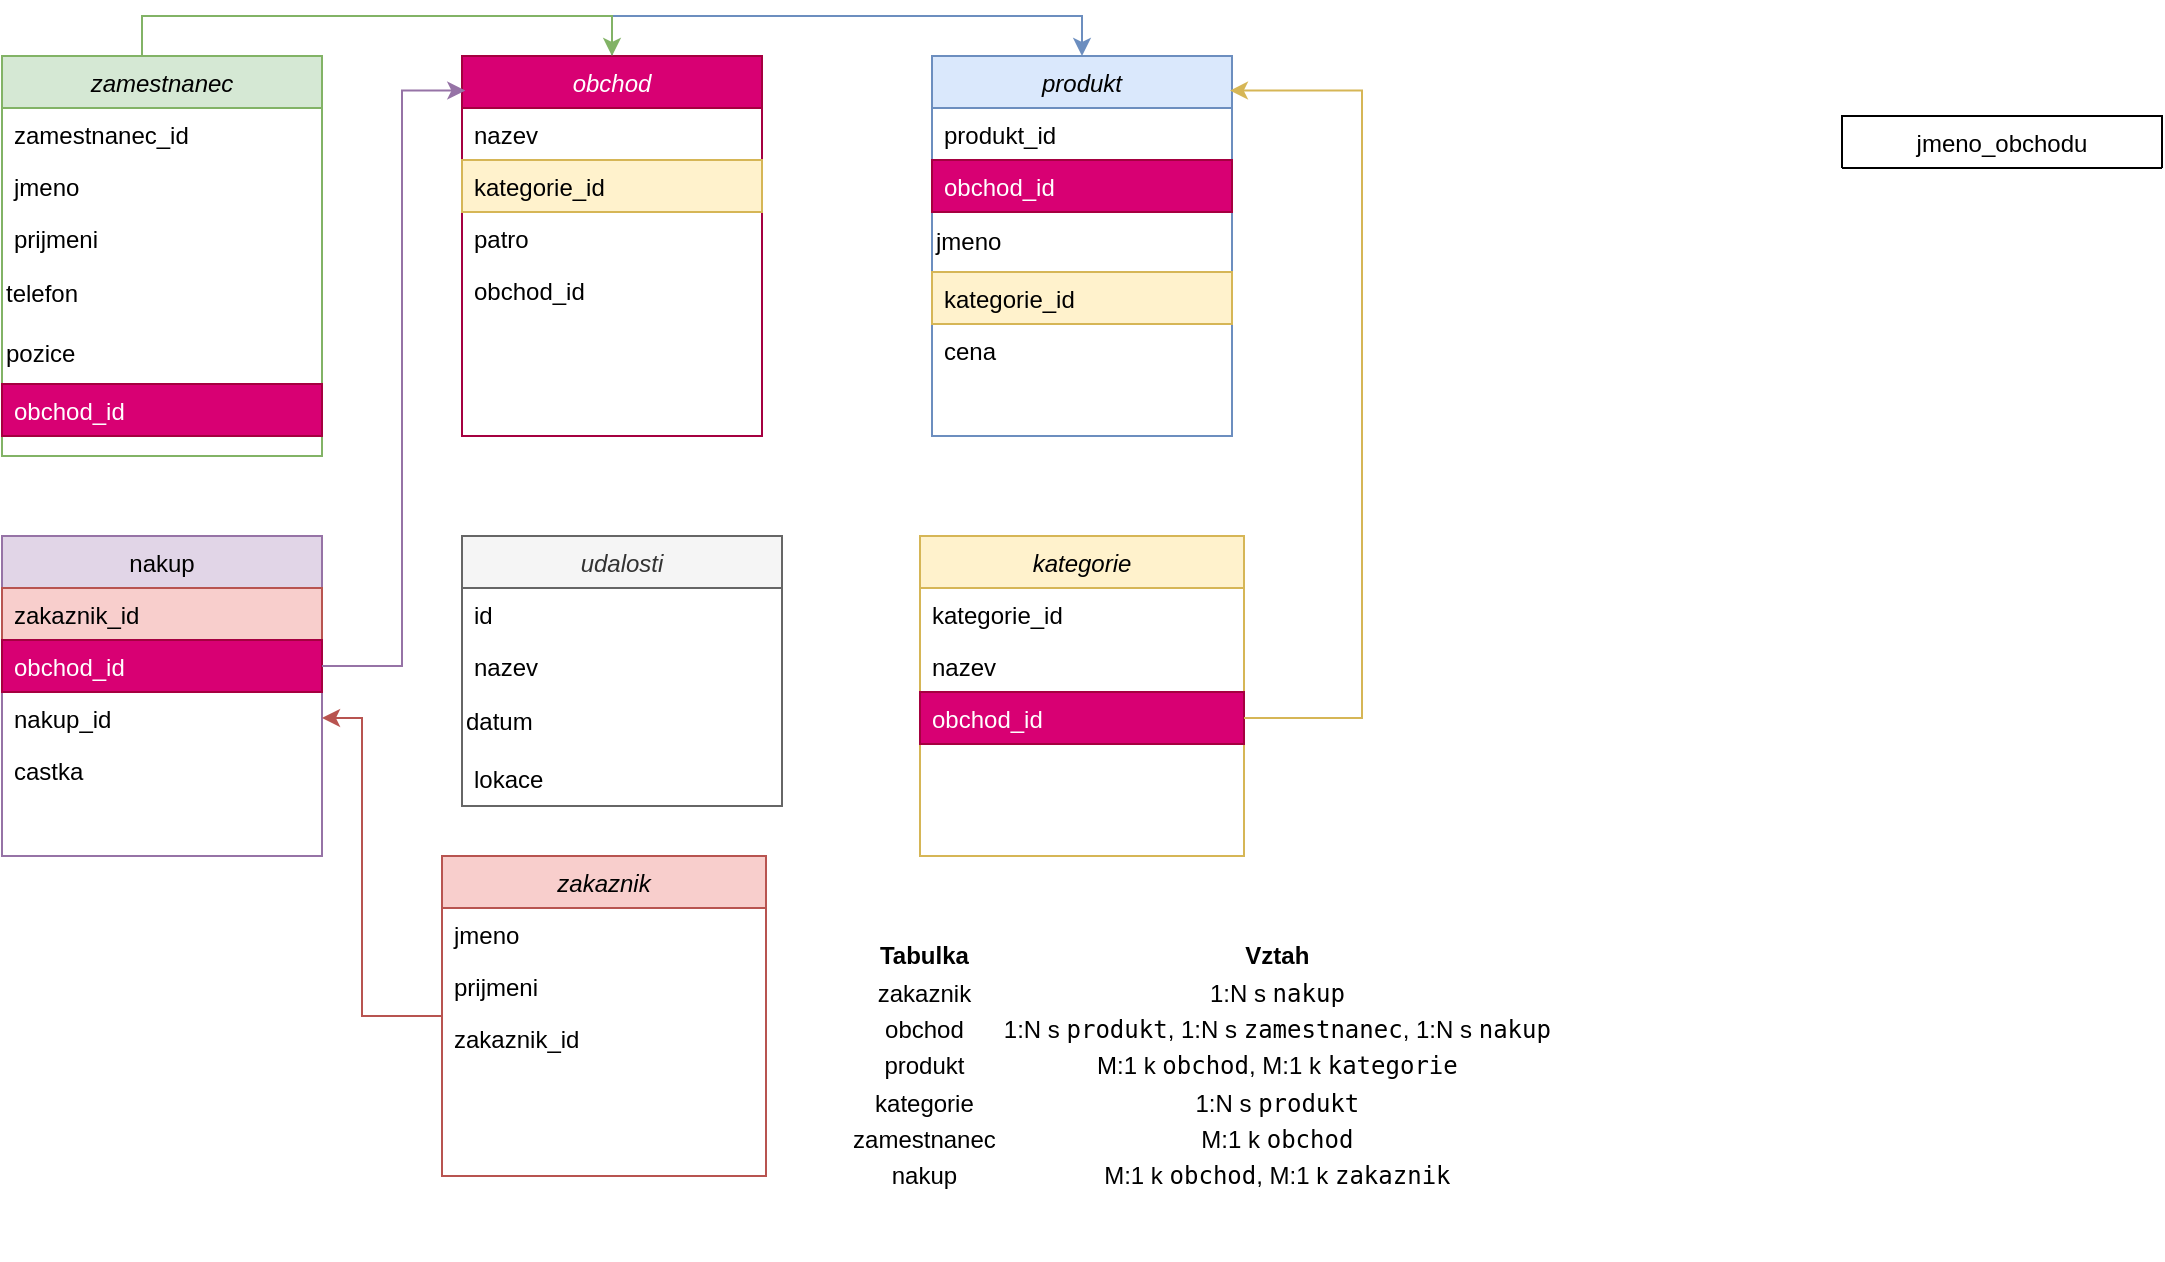 <mxfile version="26.2.14">
  <diagram id="C5RBs43oDa-KdzZeNtuy" name="Page-1">
    <mxGraphModel dx="1418" dy="794" grid="1" gridSize="10" guides="1" tooltips="1" connect="1" arrows="1" fold="1" page="1" pageScale="1" pageWidth="827" pageHeight="1169" math="0" shadow="0">
      <root>
        <mxCell id="WIyWlLk6GJQsqaUBKTNV-0" />
        <mxCell id="WIyWlLk6GJQsqaUBKTNV-1" parent="WIyWlLk6GJQsqaUBKTNV-0" />
        <mxCell id="WKFNVz5AG3YDTHMKEN8z-55" style="edgeStyle=orthogonalEdgeStyle;rounded=0;orthogonalLoop=1;jettySize=auto;html=1;entryX=0.5;entryY=0;entryDx=0;entryDy=0;fillColor=#dae8fc;strokeColor=#6c8ebf;" parent="WIyWlLk6GJQsqaUBKTNV-1" source="zkfFHV4jXpPFQw0GAbJ--0" target="WKFNVz5AG3YDTHMKEN8z-49" edge="1">
          <mxGeometry relative="1" as="geometry">
            <Array as="points">
              <mxPoint x="325" y="60" />
              <mxPoint x="560" y="60" />
            </Array>
          </mxGeometry>
        </mxCell>
        <mxCell id="zkfFHV4jXpPFQw0GAbJ--0" value="obchod" style="swimlane;fontStyle=2;align=center;verticalAlign=top;childLayout=stackLayout;horizontal=1;startSize=26;horizontalStack=0;resizeParent=1;resizeLast=0;collapsible=1;marginBottom=0;rounded=0;shadow=0;strokeWidth=1;fillColor=#d80073;fontColor=#ffffff;strokeColor=#A50040;" parent="WIyWlLk6GJQsqaUBKTNV-1" vertex="1">
          <mxGeometry x="250" y="80" width="150" height="190" as="geometry">
            <mxRectangle x="230" y="140" width="160" height="26" as="alternateBounds" />
          </mxGeometry>
        </mxCell>
        <mxCell id="zkfFHV4jXpPFQw0GAbJ--2" value="nazev" style="text;align=left;verticalAlign=top;spacingLeft=4;spacingRight=4;overflow=hidden;rotatable=0;points=[[0,0.5],[1,0.5]];portConstraint=eastwest;rounded=0;shadow=0;html=0;" parent="zkfFHV4jXpPFQw0GAbJ--0" vertex="1">
          <mxGeometry y="26" width="150" height="26" as="geometry" />
        </mxCell>
        <mxCell id="zkfFHV4jXpPFQw0GAbJ--1" value="kategorie_id" style="text;align=left;verticalAlign=top;spacingLeft=4;spacingRight=4;overflow=hidden;rotatable=0;points=[[0,0.5],[1,0.5]];portConstraint=eastwest;fillColor=#fff2cc;strokeColor=#d6b656;" parent="zkfFHV4jXpPFQw0GAbJ--0" vertex="1">
          <mxGeometry y="52" width="150" height="26" as="geometry" />
        </mxCell>
        <mxCell id="zkfFHV4jXpPFQw0GAbJ--3" value="patro" style="text;align=left;verticalAlign=top;spacingLeft=4;spacingRight=4;overflow=hidden;rotatable=0;points=[[0,0.5],[1,0.5]];portConstraint=eastwest;rounded=0;shadow=0;html=0;" parent="zkfFHV4jXpPFQw0GAbJ--0" vertex="1">
          <mxGeometry y="78" width="150" height="26" as="geometry" />
        </mxCell>
        <mxCell id="WKFNVz5AG3YDTHMKEN8z-38" value="obchod_id" style="text;align=left;verticalAlign=top;spacingLeft=4;spacingRight=4;overflow=hidden;rotatable=0;points=[[0,0.5],[1,0.5]];portConstraint=eastwest;rounded=0;shadow=0;html=0;" parent="zkfFHV4jXpPFQw0GAbJ--0" vertex="1">
          <mxGeometry y="104" width="150" height="26" as="geometry" />
        </mxCell>
        <mxCell id="zkfFHV4jXpPFQw0GAbJ--6" value="nakup" style="swimlane;fontStyle=0;align=center;verticalAlign=top;childLayout=stackLayout;horizontal=1;startSize=26;horizontalStack=0;resizeParent=1;resizeLast=0;collapsible=1;marginBottom=0;rounded=0;shadow=0;strokeWidth=1;fillColor=#e1d5e7;strokeColor=#9673a6;" parent="WIyWlLk6GJQsqaUBKTNV-1" vertex="1">
          <mxGeometry x="20" y="320" width="160" height="160" as="geometry">
            <mxRectangle x="130" y="380" width="160" height="26" as="alternateBounds" />
          </mxGeometry>
        </mxCell>
        <mxCell id="zkfFHV4jXpPFQw0GAbJ--7" value="zakaznik_id" style="text;align=left;verticalAlign=top;spacingLeft=4;spacingRight=4;overflow=hidden;rotatable=0;points=[[0,0.5],[1,0.5]];portConstraint=eastwest;fillColor=#f8cecc;strokeColor=#b85450;" parent="zkfFHV4jXpPFQw0GAbJ--6" vertex="1">
          <mxGeometry y="26" width="160" height="26" as="geometry" />
        </mxCell>
        <mxCell id="zkfFHV4jXpPFQw0GAbJ--8" value="obchod_id" style="text;align=left;verticalAlign=top;spacingLeft=4;spacingRight=4;overflow=hidden;rotatable=0;points=[[0,0.5],[1,0.5]];portConstraint=eastwest;rounded=0;shadow=0;html=0;fillColor=#d80073;fontColor=#ffffff;strokeColor=#A50040;" parent="zkfFHV4jXpPFQw0GAbJ--6" vertex="1">
          <mxGeometry y="52" width="160" height="26" as="geometry" />
        </mxCell>
        <mxCell id="zkfFHV4jXpPFQw0GAbJ--10" value="nakup_id" style="text;align=left;verticalAlign=top;spacingLeft=4;spacingRight=4;overflow=hidden;rotatable=0;points=[[0,0.5],[1,0.5]];portConstraint=eastwest;fontStyle=0;" parent="zkfFHV4jXpPFQw0GAbJ--6" vertex="1">
          <mxGeometry y="78" width="160" height="26" as="geometry" />
        </mxCell>
        <mxCell id="zkfFHV4jXpPFQw0GAbJ--11" value="castka" style="text;align=left;verticalAlign=top;spacingLeft=4;spacingRight=4;overflow=hidden;rotatable=0;points=[[0,0.5],[1,0.5]];portConstraint=eastwest;" parent="zkfFHV4jXpPFQw0GAbJ--6" vertex="1">
          <mxGeometry y="104" width="160" height="26" as="geometry" />
        </mxCell>
        <mxCell id="zkfFHV4jXpPFQw0GAbJ--17" value="jmeno_obchodu" style="swimlane;fontStyle=0;align=center;verticalAlign=top;childLayout=stackLayout;horizontal=1;startSize=26;horizontalStack=0;resizeParent=1;resizeLast=0;collapsible=1;marginBottom=0;rounded=0;shadow=0;strokeWidth=1;" parent="WIyWlLk6GJQsqaUBKTNV-1" vertex="1" collapsed="1">
          <mxGeometry x="940" y="110" width="160" height="26" as="geometry">
            <mxRectangle x="940" y="110" width="160" height="294" as="alternateBounds" />
          </mxGeometry>
        </mxCell>
        <mxCell id="zkfFHV4jXpPFQw0GAbJ--18" value="Kiko" style="text;align=left;verticalAlign=top;spacingLeft=4;spacingRight=4;overflow=hidden;rotatable=0;points=[[0,0.5],[1,0.5]];portConstraint=eastwest;" parent="zkfFHV4jXpPFQw0GAbJ--17" vertex="1">
          <mxGeometry y="26" width="160" height="26" as="geometry" />
        </mxCell>
        <mxCell id="zkfFHV4jXpPFQw0GAbJ--19" value="Sephora" style="text;align=left;verticalAlign=top;spacingLeft=4;spacingRight=4;overflow=hidden;rotatable=0;points=[[0,0.5],[1,0.5]];portConstraint=eastwest;rounded=0;shadow=0;html=0;" parent="zkfFHV4jXpPFQw0GAbJ--17" vertex="1">
          <mxGeometry y="52" width="160" height="26" as="geometry" />
        </mxCell>
        <mxCell id="zkfFHV4jXpPFQw0GAbJ--20" value="Starbucks" style="text;align=left;verticalAlign=top;spacingLeft=4;spacingRight=4;overflow=hidden;rotatable=0;points=[[0,0.5],[1,0.5]];portConstraint=eastwest;rounded=0;shadow=0;html=0;" parent="zkfFHV4jXpPFQw0GAbJ--17" vertex="1">
          <mxGeometry y="78" width="160" height="26" as="geometry" />
        </mxCell>
        <mxCell id="zkfFHV4jXpPFQw0GAbJ--21" value="Zara" style="text;align=left;verticalAlign=top;spacingLeft=4;spacingRight=4;overflow=hidden;rotatable=0;points=[[0,0.5],[1,0.5]];portConstraint=eastwest;rounded=0;shadow=0;html=0;" parent="zkfFHV4jXpPFQw0GAbJ--17" vertex="1">
          <mxGeometry y="104" width="160" height="26" as="geometry" />
        </mxCell>
        <mxCell id="WKFNVz5AG3YDTHMKEN8z-17" value="Stradivarius" style="text;align=left;verticalAlign=top;spacingLeft=4;spacingRight=4;overflow=hidden;rotatable=0;points=[[0,0.5],[1,0.5]];portConstraint=eastwest;rounded=0;shadow=0;html=0;" parent="zkfFHV4jXpPFQw0GAbJ--17" vertex="1">
          <mxGeometry y="130" width="160" height="26" as="geometry" />
        </mxCell>
        <mxCell id="zkfFHV4jXpPFQw0GAbJ--24" value="Dior" style="text;align=left;verticalAlign=top;spacingLeft=4;spacingRight=4;overflow=hidden;rotatable=0;points=[[0,0.5],[1,0.5]];portConstraint=eastwest;" parent="zkfFHV4jXpPFQw0GAbJ--17" vertex="1">
          <mxGeometry y="156" width="160" height="26" as="geometry" />
        </mxCell>
        <mxCell id="zkfFHV4jXpPFQw0GAbJ--25" value="Forever21" style="text;align=left;verticalAlign=top;spacingLeft=4;spacingRight=4;overflow=hidden;rotatable=0;points=[[0,0.5],[1,0.5]];portConstraint=eastwest;" parent="zkfFHV4jXpPFQw0GAbJ--17" vertex="1">
          <mxGeometry y="182" width="160" height="26" as="geometry" />
        </mxCell>
        <mxCell id="WKFNVz5AG3YDTHMKEN8z-5" value="Foot locker" style="text;align=left;verticalAlign=top;spacingLeft=4;spacingRight=4;overflow=hidden;rotatable=0;points=[[0,0.5],[1,0.5]];portConstraint=eastwest;" parent="zkfFHV4jXpPFQw0GAbJ--17" vertex="1">
          <mxGeometry y="208" width="160" height="26" as="geometry" />
        </mxCell>
        <mxCell id="WKFNVz5AG3YDTHMKEN8z-7" value="comebuy" style="text;html=1;align=left;verticalAlign=middle;whiteSpace=wrap;rounded=0;" parent="zkfFHV4jXpPFQw0GAbJ--17" vertex="1">
          <mxGeometry y="234" width="160" height="30" as="geometry" />
        </mxCell>
        <mxCell id="WKFNVz5AG3YDTHMKEN8z-23" value="parking" style="text;html=1;align=left;verticalAlign=middle;whiteSpace=wrap;rounded=0;" parent="zkfFHV4jXpPFQw0GAbJ--17" vertex="1">
          <mxGeometry y="264" width="160" height="30" as="geometry" />
        </mxCell>
        <mxCell id="WKFNVz5AG3YDTHMKEN8z-76" style="edgeStyle=orthogonalEdgeStyle;rounded=0;orthogonalLoop=1;jettySize=auto;html=1;entryX=0.5;entryY=0;entryDx=0;entryDy=0;fillColor=#d5e8d4;strokeColor=#82b366;" parent="WIyWlLk6GJQsqaUBKTNV-1" source="WKFNVz5AG3YDTHMKEN8z-18" target="zkfFHV4jXpPFQw0GAbJ--0" edge="1">
          <mxGeometry relative="1" as="geometry">
            <Array as="points">
              <mxPoint x="90" y="60" />
              <mxPoint x="325" y="60" />
            </Array>
          </mxGeometry>
        </mxCell>
        <mxCell id="WKFNVz5AG3YDTHMKEN8z-18" value="zamestnanec" style="swimlane;fontStyle=2;align=center;verticalAlign=top;childLayout=stackLayout;horizontal=1;startSize=26;horizontalStack=0;resizeParent=1;resizeLast=0;collapsible=1;marginBottom=0;rounded=0;shadow=0;strokeWidth=1;fillColor=#d5e8d4;strokeColor=#82b366;" parent="WIyWlLk6GJQsqaUBKTNV-1" vertex="1">
          <mxGeometry x="20" y="80" width="160" height="200" as="geometry">
            <mxRectangle x="230" y="140" width="160" height="26" as="alternateBounds" />
          </mxGeometry>
        </mxCell>
        <mxCell id="WKFNVz5AG3YDTHMKEN8z-19" value="zamestnanec_id" style="text;align=left;verticalAlign=top;spacingLeft=4;spacingRight=4;overflow=hidden;rotatable=0;points=[[0,0.5],[1,0.5]];portConstraint=eastwest;" parent="WKFNVz5AG3YDTHMKEN8z-18" vertex="1">
          <mxGeometry y="26" width="160" height="26" as="geometry" />
        </mxCell>
        <mxCell id="WKFNVz5AG3YDTHMKEN8z-20" value="jmeno" style="text;align=left;verticalAlign=top;spacingLeft=4;spacingRight=4;overflow=hidden;rotatable=0;points=[[0,0.5],[1,0.5]];portConstraint=eastwest;rounded=0;shadow=0;html=0;" parent="WKFNVz5AG3YDTHMKEN8z-18" vertex="1">
          <mxGeometry y="52" width="160" height="26" as="geometry" />
        </mxCell>
        <mxCell id="WKFNVz5AG3YDTHMKEN8z-21" value="prijmeni" style="text;align=left;verticalAlign=top;spacingLeft=4;spacingRight=4;overflow=hidden;rotatable=0;points=[[0,0.5],[1,0.5]];portConstraint=eastwest;rounded=0;shadow=0;html=0;" parent="WKFNVz5AG3YDTHMKEN8z-18" vertex="1">
          <mxGeometry y="78" width="160" height="26" as="geometry" />
        </mxCell>
        <mxCell id="WKFNVz5AG3YDTHMKEN8z-22" value="telefon" style="text;html=1;align=left;verticalAlign=middle;resizable=0;points=[];autosize=1;strokeColor=none;fillColor=none;" parent="WKFNVz5AG3YDTHMKEN8z-18" vertex="1">
          <mxGeometry y="104" width="160" height="30" as="geometry" />
        </mxCell>
        <mxCell id="WKFNVz5AG3YDTHMKEN8z-41" value="pozice" style="text;html=1;align=left;verticalAlign=middle;resizable=0;points=[];autosize=1;strokeColor=none;fillColor=none;" parent="WKFNVz5AG3YDTHMKEN8z-18" vertex="1">
          <mxGeometry y="134" width="160" height="30" as="geometry" />
        </mxCell>
        <mxCell id="WKFNVz5AG3YDTHMKEN8z-67" value="obchod_id" style="text;align=left;verticalAlign=top;spacingLeft=4;spacingRight=4;overflow=hidden;rotatable=0;points=[[0,0.5],[1,0.5]];portConstraint=eastwest;rounded=0;shadow=0;html=0;fillColor=#d80073;fontColor=#ffffff;strokeColor=#A50040;" parent="WKFNVz5AG3YDTHMKEN8z-18" vertex="1">
          <mxGeometry y="164" width="160" height="26" as="geometry" />
        </mxCell>
        <mxCell id="WKFNVz5AG3YDTHMKEN8z-83" style="edgeStyle=orthogonalEdgeStyle;rounded=0;orthogonalLoop=1;jettySize=auto;html=1;fillColor=#f8cecc;strokeColor=#b85450;" parent="WIyWlLk6GJQsqaUBKTNV-1" source="WKFNVz5AG3YDTHMKEN8z-31" target="zkfFHV4jXpPFQw0GAbJ--10" edge="1">
          <mxGeometry relative="1" as="geometry">
            <Array as="points">
              <mxPoint x="200" y="560" />
              <mxPoint x="200" y="411" />
            </Array>
          </mxGeometry>
        </mxCell>
        <mxCell id="WKFNVz5AG3YDTHMKEN8z-31" value="zakaznik" style="swimlane;fontStyle=2;align=center;verticalAlign=top;childLayout=stackLayout;horizontal=1;startSize=26;horizontalStack=0;resizeParent=1;resizeLast=0;collapsible=1;marginBottom=0;rounded=0;shadow=0;strokeWidth=1;fillColor=#f8cecc;strokeColor=#b85450;" parent="WIyWlLk6GJQsqaUBKTNV-1" vertex="1">
          <mxGeometry x="240" y="480" width="162" height="160" as="geometry">
            <mxRectangle x="230" y="140" width="160" height="26" as="alternateBounds" />
          </mxGeometry>
        </mxCell>
        <mxCell id="WKFNVz5AG3YDTHMKEN8z-32" value="jmeno" style="text;align=left;verticalAlign=top;spacingLeft=4;spacingRight=4;overflow=hidden;rotatable=0;points=[[0,0.5],[1,0.5]];portConstraint=eastwest;" parent="WKFNVz5AG3YDTHMKEN8z-31" vertex="1">
          <mxGeometry y="26" width="162" height="26" as="geometry" />
        </mxCell>
        <mxCell id="WKFNVz5AG3YDTHMKEN8z-33" value="prijmeni" style="text;align=left;verticalAlign=top;spacingLeft=4;spacingRight=4;overflow=hidden;rotatable=0;points=[[0,0.5],[1,0.5]];portConstraint=eastwest;rounded=0;shadow=0;html=0;" parent="WKFNVz5AG3YDTHMKEN8z-31" vertex="1">
          <mxGeometry y="52" width="162" height="26" as="geometry" />
        </mxCell>
        <mxCell id="WKFNVz5AG3YDTHMKEN8z-40" value="zakaznik_id" style="text;align=left;verticalAlign=top;spacingLeft=4;spacingRight=4;overflow=hidden;rotatable=0;points=[[0,0.5],[1,0.5]];portConstraint=eastwest;rounded=0;shadow=0;html=0;" parent="WKFNVz5AG3YDTHMKEN8z-31" vertex="1">
          <mxGeometry y="78" width="162" height="26" as="geometry" />
        </mxCell>
        <mxCell id="WKFNVz5AG3YDTHMKEN8z-43" value="udalosti" style="swimlane;fontStyle=2;align=center;verticalAlign=top;childLayout=stackLayout;horizontal=1;startSize=26;horizontalStack=0;resizeParent=1;resizeLast=0;collapsible=1;marginBottom=0;rounded=0;shadow=0;strokeWidth=1;fillColor=#f5f5f5;fontColor=#333333;strokeColor=#666666;" parent="WIyWlLk6GJQsqaUBKTNV-1" vertex="1">
          <mxGeometry x="250" y="320" width="160" height="135" as="geometry">
            <mxRectangle x="230" y="140" width="160" height="26" as="alternateBounds" />
          </mxGeometry>
        </mxCell>
        <mxCell id="WKFNVz5AG3YDTHMKEN8z-44" value="id" style="text;align=left;verticalAlign=top;spacingLeft=4;spacingRight=4;overflow=hidden;rotatable=0;points=[[0,0.5],[1,0.5]];portConstraint=eastwest;rounded=0;shadow=0;html=0;" parent="WKFNVz5AG3YDTHMKEN8z-43" vertex="1">
          <mxGeometry y="26" width="160" height="26" as="geometry" />
        </mxCell>
        <mxCell id="WKFNVz5AG3YDTHMKEN8z-45" value="nazev" style="text;align=left;verticalAlign=top;spacingLeft=4;spacingRight=4;overflow=hidden;rotatable=0;points=[[0,0.5],[1,0.5]];portConstraint=eastwest;" parent="WKFNVz5AG3YDTHMKEN8z-43" vertex="1">
          <mxGeometry y="52" width="160" height="26" as="geometry" />
        </mxCell>
        <mxCell id="WKFNVz5AG3YDTHMKEN8z-46" value="datum" style="text;html=1;align=left;verticalAlign=middle;resizable=0;points=[];autosize=1;strokeColor=none;fillColor=none;" parent="WKFNVz5AG3YDTHMKEN8z-43" vertex="1">
          <mxGeometry y="78" width="160" height="30" as="geometry" />
        </mxCell>
        <mxCell id="WKFNVz5AG3YDTHMKEN8z-47" value="lokace" style="text;align=left;verticalAlign=top;spacingLeft=4;spacingRight=4;overflow=hidden;rotatable=0;points=[[0,0.5],[1,0.5]];portConstraint=eastwest;rounded=0;shadow=0;html=0;" parent="WKFNVz5AG3YDTHMKEN8z-43" vertex="1">
          <mxGeometry y="108" width="160" height="26" as="geometry" />
        </mxCell>
        <mxCell id="WKFNVz5AG3YDTHMKEN8z-49" value="produkt" style="swimlane;fontStyle=2;align=center;verticalAlign=top;childLayout=stackLayout;horizontal=1;startSize=26;horizontalStack=0;resizeParent=1;resizeLast=0;collapsible=1;marginBottom=0;rounded=0;shadow=0;strokeWidth=1;fillColor=#dae8fc;strokeColor=#6c8ebf;" parent="WIyWlLk6GJQsqaUBKTNV-1" vertex="1">
          <mxGeometry x="485" y="80" width="150" height="190" as="geometry">
            <mxRectangle x="230" y="140" width="160" height="26" as="alternateBounds" />
          </mxGeometry>
        </mxCell>
        <mxCell id="WKFNVz5AG3YDTHMKEN8z-50" value="produkt_id" style="text;align=left;verticalAlign=top;spacingLeft=4;spacingRight=4;overflow=hidden;rotatable=0;points=[[0,0.5],[1,0.5]];portConstraint=eastwest;rounded=0;shadow=0;html=0;" parent="WKFNVz5AG3YDTHMKEN8z-49" vertex="1">
          <mxGeometry y="26" width="150" height="26" as="geometry" />
        </mxCell>
        <mxCell id="WKFNVz5AG3YDTHMKEN8z-51" value="obchod_id" style="text;align=left;verticalAlign=top;spacingLeft=4;spacingRight=4;overflow=hidden;rotatable=0;points=[[0,0.5],[1,0.5]];portConstraint=eastwest;fillColor=#d80073;fontColor=#ffffff;strokeColor=#A50040;" parent="WKFNVz5AG3YDTHMKEN8z-49" vertex="1">
          <mxGeometry y="52" width="150" height="26" as="geometry" />
        </mxCell>
        <mxCell id="WKFNVz5AG3YDTHMKEN8z-52" value="jmeno" style="text;html=1;align=left;verticalAlign=middle;resizable=0;points=[];autosize=1;strokeColor=none;fillColor=none;" parent="WKFNVz5AG3YDTHMKEN8z-49" vertex="1">
          <mxGeometry y="78" width="150" height="30" as="geometry" />
        </mxCell>
        <mxCell id="WKFNVz5AG3YDTHMKEN8z-53" value="kategorie_id" style="text;align=left;verticalAlign=top;spacingLeft=4;spacingRight=4;overflow=hidden;rotatable=0;points=[[0,0.5],[1,0.5]];portConstraint=eastwest;rounded=0;shadow=0;html=0;fillColor=#fff2cc;strokeColor=#d6b656;" parent="WKFNVz5AG3YDTHMKEN8z-49" vertex="1">
          <mxGeometry y="108" width="150" height="26" as="geometry" />
        </mxCell>
        <mxCell id="WKFNVz5AG3YDTHMKEN8z-66" value="cena" style="text;align=left;verticalAlign=top;spacingLeft=4;spacingRight=4;overflow=hidden;rotatable=0;points=[[0,0.5],[1,0.5]];portConstraint=eastwest;rounded=0;shadow=0;html=0;" parent="WKFNVz5AG3YDTHMKEN8z-49" vertex="1">
          <mxGeometry y="134" width="150" height="26" as="geometry" />
        </mxCell>
        <mxCell id="WKFNVz5AG3YDTHMKEN8z-70" value="kategorie" style="swimlane;fontStyle=2;align=center;verticalAlign=top;childLayout=stackLayout;horizontal=1;startSize=26;horizontalStack=0;resizeParent=1;resizeLast=0;collapsible=1;marginBottom=0;rounded=0;shadow=0;strokeWidth=1;fillColor=#fff2cc;strokeColor=#d6b656;" parent="WIyWlLk6GJQsqaUBKTNV-1" vertex="1">
          <mxGeometry x="479" y="320" width="162" height="160" as="geometry">
            <mxRectangle x="230" y="140" width="160" height="26" as="alternateBounds" />
          </mxGeometry>
        </mxCell>
        <mxCell id="WKFNVz5AG3YDTHMKEN8z-71" value="kategorie_id" style="text;align=left;verticalAlign=top;spacingLeft=4;spacingRight=4;overflow=hidden;rotatable=0;points=[[0,0.5],[1,0.5]];portConstraint=eastwest;" parent="WKFNVz5AG3YDTHMKEN8z-70" vertex="1">
          <mxGeometry y="26" width="162" height="26" as="geometry" />
        </mxCell>
        <mxCell id="WKFNVz5AG3YDTHMKEN8z-72" value="nazev" style="text;align=left;verticalAlign=top;spacingLeft=4;spacingRight=4;overflow=hidden;rotatable=0;points=[[0,0.5],[1,0.5]];portConstraint=eastwest;rounded=0;shadow=0;html=0;" parent="WKFNVz5AG3YDTHMKEN8z-70" vertex="1">
          <mxGeometry y="52" width="162" height="26" as="geometry" />
        </mxCell>
        <mxCell id="WKFNVz5AG3YDTHMKEN8z-73" value="obchod_id" style="text;align=left;verticalAlign=top;spacingLeft=4;spacingRight=4;overflow=hidden;rotatable=0;points=[[0,0.5],[1,0.5]];portConstraint=eastwest;rounded=0;shadow=0;html=0;fillColor=#d80073;fontColor=#ffffff;strokeColor=#A50040;" parent="WKFNVz5AG3YDTHMKEN8z-70" vertex="1">
          <mxGeometry y="78" width="162" height="26" as="geometry" />
        </mxCell>
        <mxCell id="WKFNVz5AG3YDTHMKEN8z-78" style="edgeStyle=orthogonalEdgeStyle;rounded=0;orthogonalLoop=1;jettySize=auto;html=1;entryX=0.011;entryY=0.091;entryDx=0;entryDy=0;entryPerimeter=0;fillColor=#e1d5e7;strokeColor=#9673a6;" parent="WIyWlLk6GJQsqaUBKTNV-1" source="zkfFHV4jXpPFQw0GAbJ--8" target="zkfFHV4jXpPFQw0GAbJ--0" edge="1">
          <mxGeometry relative="1" as="geometry">
            <Array as="points">
              <mxPoint x="220" y="385" />
              <mxPoint x="220" y="97" />
            </Array>
          </mxGeometry>
        </mxCell>
        <mxCell id="WKFNVz5AG3YDTHMKEN8z-82" style="edgeStyle=orthogonalEdgeStyle;rounded=0;orthogonalLoop=1;jettySize=auto;html=1;entryX=0.993;entryY=0.091;entryDx=0;entryDy=0;entryPerimeter=0;fillColor=#fff2cc;strokeColor=#d6b656;" parent="WIyWlLk6GJQsqaUBKTNV-1" source="WKFNVz5AG3YDTHMKEN8z-73" target="WKFNVz5AG3YDTHMKEN8z-49" edge="1">
          <mxGeometry relative="1" as="geometry">
            <Array as="points">
              <mxPoint x="700" y="411" />
              <mxPoint x="700" y="97" />
            </Array>
          </mxGeometry>
        </mxCell>
        <mxCell id="FzTe_2M_HHvHQxwobxa5-0" value="&lt;table class=&quot;w-fit min-w-(--thread-content-width)&quot; data-end=&quot;2256&quot; data-start=&quot;1665&quot;&gt;&lt;thead data-end=&quot;1738&quot; data-start=&quot;1665&quot;&gt;&lt;tr data-end=&quot;1738&quot; data-start=&quot;1665&quot;&gt;&lt;th data-col-size=&quot;sm&quot; data-end=&quot;1682&quot; data-start=&quot;1665&quot;&gt;Tabulka&lt;/th&gt;&lt;th data-col-size=&quot;md&quot; data-end=&quot;1738&quot; data-start=&quot;1682&quot;&gt;Vztah&lt;/th&gt;&lt;/tr&gt;&lt;/thead&gt;&lt;tbody data-end=&quot;2256&quot; data-start=&quot;1813&quot;&gt;&lt;tr data-end=&quot;1886&quot; data-start=&quot;1813&quot;&gt;&lt;td data-col-size=&quot;sm&quot; data-end=&quot;1830&quot; data-start=&quot;1813&quot;&gt;zakaznik&lt;/td&gt;&lt;td data-col-size=&quot;md&quot; data-end=&quot;1886&quot; data-start=&quot;1830&quot;&gt;1:N s &lt;code data-end=&quot;1845&quot; data-start=&quot;1838&quot;&gt;nakup&lt;/code&gt;&lt;/td&gt;&lt;/tr&gt;&lt;tr data-end=&quot;1960&quot; data-start=&quot;1887&quot;&gt;&lt;td data-col-size=&quot;sm&quot; data-end=&quot;1904&quot; data-start=&quot;1887&quot;&gt;obchod&lt;/td&gt;&lt;td data-col-size=&quot;md&quot; data-end=&quot;1960&quot; data-start=&quot;1904&quot;&gt;1:N s &lt;code data-end=&quot;1921&quot; data-start=&quot;1912&quot;&gt;produkt&lt;/code&gt;, 1:N s &lt;code data-end=&quot;1942&quot; data-start=&quot;1929&quot;&gt;zamestnanec&lt;/code&gt;, 1:N s &lt;code data-end=&quot;1957&quot; data-start=&quot;1950&quot;&gt;nakup&lt;/code&gt;&lt;/td&gt;&lt;/tr&gt;&lt;tr data-end=&quot;2034&quot; data-start=&quot;1961&quot;&gt;&lt;td data-col-size=&quot;sm&quot; data-end=&quot;1978&quot; data-start=&quot;1961&quot;&gt;produkt&lt;/td&gt;&lt;td data-col-size=&quot;md&quot; data-end=&quot;2034&quot; data-start=&quot;1978&quot;&gt;M:1 k &lt;code data-end=&quot;1994&quot; data-start=&quot;1986&quot;&gt;obchod&lt;/code&gt;, M:1 k &lt;code data-end=&quot;2013&quot; data-start=&quot;2002&quot;&gt;kategorie&lt;/code&gt;&lt;/td&gt;&lt;/tr&gt;&lt;tr data-end=&quot;2108&quot; data-start=&quot;2035&quot;&gt;&lt;td data-col-size=&quot;sm&quot; data-end=&quot;2052&quot; data-start=&quot;2035&quot;&gt;kategorie&lt;/td&gt;&lt;td data-col-size=&quot;md&quot; data-end=&quot;2108&quot; data-start=&quot;2052&quot;&gt;1:N s &lt;code data-end=&quot;2069&quot; data-start=&quot;2060&quot;&gt;produkt&lt;/code&gt;&lt;/td&gt;&lt;/tr&gt;&lt;tr data-end=&quot;2182&quot; data-start=&quot;2109&quot;&gt;&lt;td data-col-size=&quot;sm&quot; data-end=&quot;2126&quot; data-start=&quot;2109&quot;&gt;zamestnanec&lt;/td&gt;&lt;td data-col-size=&quot;md&quot; data-end=&quot;2182&quot; data-start=&quot;2126&quot;&gt;M:1 k &lt;code data-end=&quot;2142&quot; data-start=&quot;2134&quot;&gt;obchod&lt;/code&gt;&lt;/td&gt;&lt;/tr&gt;&lt;tr data-end=&quot;2256&quot; data-start=&quot;2183&quot;&gt;&lt;td data-col-size=&quot;sm&quot; data-end=&quot;2200&quot; data-start=&quot;2183&quot;&gt;nakup&lt;/td&gt;&lt;td data-col-size=&quot;md&quot; data-end=&quot;2256&quot; data-start=&quot;2200&quot;&gt;M:1 k &lt;code data-end=&quot;2216&quot; data-start=&quot;2208&quot;&gt;obchod&lt;/code&gt;, M:1 k &lt;code data-end=&quot;2234&quot; data-start=&quot;2224&quot;&gt;zakaznik&lt;/code&gt;&lt;/td&gt;&lt;/tr&gt;&lt;/tbody&gt;&lt;/table&gt;" style="text;html=1;align=center;verticalAlign=middle;whiteSpace=wrap;rounded=0;" vertex="1" parent="WIyWlLk6GJQsqaUBKTNV-1">
          <mxGeometry x="440" y="487" width="360" height="195" as="geometry" />
        </mxCell>
      </root>
    </mxGraphModel>
  </diagram>
</mxfile>
